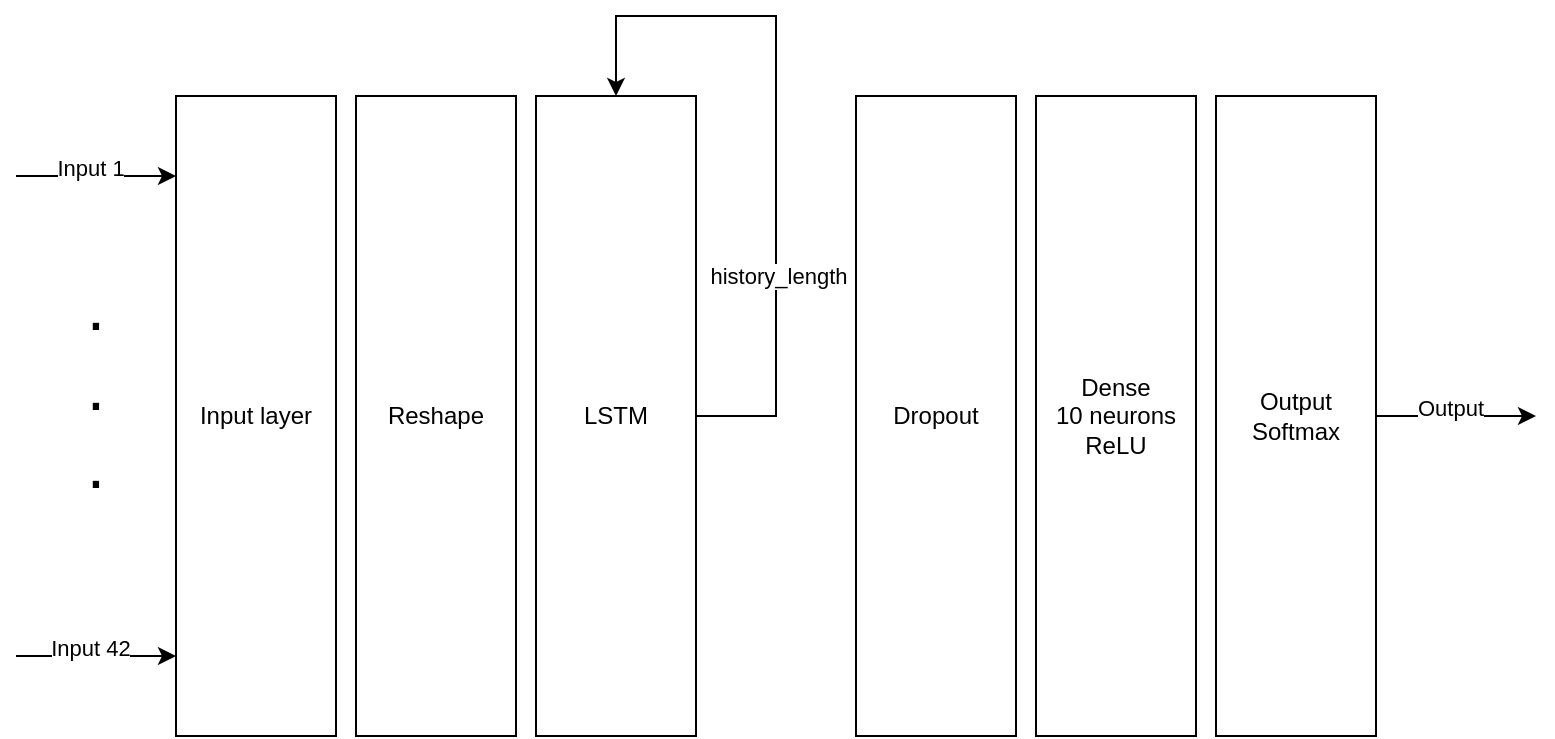 <mxfile version="17.4.3" type="device"><diagram id="3KniELVtSUPmGgVtzNvW" name="Page-1"><mxGraphModel dx="1298" dy="797" grid="1" gridSize="10" guides="1" tooltips="1" connect="1" arrows="1" fold="1" page="1" pageScale="1" pageWidth="827" pageHeight="1169" math="0" shadow="0"><root><mxCell id="0"/><mxCell id="1" parent="0"/><mxCell id="mTv_VRYX0zJqsO6N0pXD-1" value="Input layer&lt;br&gt;" style="rounded=0;whiteSpace=wrap;html=1;" parent="1" vertex="1"><mxGeometry x="90" y="80" width="80" height="320" as="geometry"/></mxCell><mxCell id="mTv_VRYX0zJqsO6N0pXD-2" value="" style="endArrow=classic;html=1;rounded=0;" parent="1" edge="1"><mxGeometry width="50" height="50" relative="1" as="geometry"><mxPoint x="10" y="120" as="sourcePoint"/><mxPoint x="90" y="120" as="targetPoint"/></mxGeometry></mxCell><mxCell id="mTv_VRYX0zJqsO6N0pXD-3" value="Input 1" style="edgeLabel;html=1;align=center;verticalAlign=middle;resizable=0;points=[];" parent="mTv_VRYX0zJqsO6N0pXD-2" vertex="1" connectable="0"><mxGeometry x="-0.075" y="4" relative="1" as="geometry"><mxPoint as="offset"/></mxGeometry></mxCell><mxCell id="mTv_VRYX0zJqsO6N0pXD-4" value="" style="endArrow=classic;html=1;rounded=0;" parent="1" edge="1"><mxGeometry width="50" height="50" relative="1" as="geometry"><mxPoint x="10" y="360" as="sourcePoint"/><mxPoint x="90" y="360" as="targetPoint"/></mxGeometry></mxCell><mxCell id="mTv_VRYX0zJqsO6N0pXD-5" value="Input 42" style="edgeLabel;html=1;align=center;verticalAlign=middle;resizable=0;points=[];" parent="mTv_VRYX0zJqsO6N0pXD-4" vertex="1" connectable="0"><mxGeometry x="-0.075" y="4" relative="1" as="geometry"><mxPoint as="offset"/></mxGeometry></mxCell><mxCell id="mTv_VRYX0zJqsO6N0pXD-6" value="&lt;font style=&quot;font-size: 33px&quot;&gt;.&lt;br&gt;.&lt;br&gt;.&lt;/font&gt;" style="text;html=1;strokeColor=none;fillColor=none;align=center;verticalAlign=middle;whiteSpace=wrap;rounded=0;" parent="1" vertex="1"><mxGeometry x="20" y="210" width="60" height="30" as="geometry"/></mxCell><mxCell id="mTv_VRYX0zJqsO6N0pXD-7" value="Reshape" style="rounded=0;whiteSpace=wrap;html=1;" parent="1" vertex="1"><mxGeometry x="180" y="80" width="80" height="320" as="geometry"/></mxCell><mxCell id="mTv_VRYX0zJqsO6N0pXD-8" value="LSTM" style="rounded=0;whiteSpace=wrap;html=1;" parent="1" vertex="1"><mxGeometry x="270" y="80" width="80" height="320" as="geometry"/></mxCell><mxCell id="mTv_VRYX0zJqsO6N0pXD-9" value="Dropout" style="rounded=0;whiteSpace=wrap;html=1;" parent="1" vertex="1"><mxGeometry x="430" y="80" width="80" height="320" as="geometry"/></mxCell><mxCell id="mTv_VRYX0zJqsO6N0pXD-13" value="Output&lt;br&gt;Softmax" style="rounded=0;whiteSpace=wrap;html=1;" parent="1" vertex="1"><mxGeometry x="610" y="80" width="80" height="320" as="geometry"/></mxCell><mxCell id="mTv_VRYX0zJqsO6N0pXD-15" value="" style="endArrow=classic;html=1;rounded=0;" parent="1" edge="1"><mxGeometry width="50" height="50" relative="1" as="geometry"><mxPoint x="690" y="240" as="sourcePoint"/><mxPoint x="770" y="240" as="targetPoint"/></mxGeometry></mxCell><mxCell id="mTv_VRYX0zJqsO6N0pXD-16" value="Output" style="edgeLabel;html=1;align=center;verticalAlign=middle;resizable=0;points=[];" parent="mTv_VRYX0zJqsO6N0pXD-15" vertex="1" connectable="0"><mxGeometry x="-0.075" y="4" relative="1" as="geometry"><mxPoint as="offset"/></mxGeometry></mxCell><mxCell id="mTv_VRYX0zJqsO6N0pXD-17" value="Dense&lt;br&gt;10 neurons&lt;br&gt;ReLU" style="rounded=0;whiteSpace=wrap;html=1;" parent="1" vertex="1"><mxGeometry x="520" y="80" width="80" height="320" as="geometry"/></mxCell><mxCell id="XchYJOUHcdPbXvaMHdTy-1" value="" style="endArrow=classic;html=1;rounded=0;exitX=1;exitY=0.5;exitDx=0;exitDy=0;entryX=0.5;entryY=0;entryDx=0;entryDy=0;" edge="1" parent="1" source="mTv_VRYX0zJqsO6N0pXD-8" target="mTv_VRYX0zJqsO6N0pXD-8"><mxGeometry width="50" height="50" relative="1" as="geometry"><mxPoint x="390" y="430" as="sourcePoint"/><mxPoint x="440" y="380" as="targetPoint"/><Array as="points"><mxPoint x="390" y="240"/><mxPoint x="390" y="40"/><mxPoint x="310" y="40"/></Array></mxGeometry></mxCell><mxCell id="XchYJOUHcdPbXvaMHdTy-2" value="history_length" style="edgeLabel;html=1;align=center;verticalAlign=middle;resizable=0;points=[];" vertex="1" connectable="0" parent="XchYJOUHcdPbXvaMHdTy-1"><mxGeometry x="-0.3" y="-1" relative="1" as="geometry"><mxPoint y="16" as="offset"/></mxGeometry></mxCell></root></mxGraphModel></diagram></mxfile>